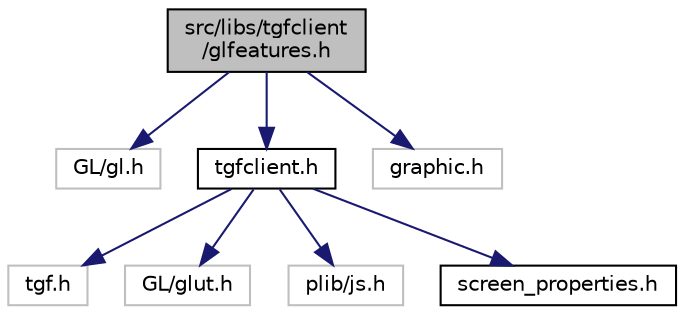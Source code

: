 digraph "src/libs/tgfclient/glfeatures.h"
{
  edge [fontname="Helvetica",fontsize="10",labelfontname="Helvetica",labelfontsize="10"];
  node [fontname="Helvetica",fontsize="10",shape=record];
  Node1 [label="src/libs/tgfclient\l/glfeatures.h",height=0.2,width=0.4,color="black", fillcolor="grey75", style="filled", fontcolor="black"];
  Node1 -> Node2 [color="midnightblue",fontsize="10",style="solid",fontname="Helvetica"];
  Node2 [label="GL/gl.h",height=0.2,width=0.4,color="grey75", fillcolor="white", style="filled"];
  Node1 -> Node3 [color="midnightblue",fontsize="10",style="solid",fontname="Helvetica"];
  Node3 [label="tgfclient.h",height=0.2,width=0.4,color="black", fillcolor="white", style="filled",URL="$tgfclient_8h.html",tooltip="The Gaming Framework API (client part). "];
  Node3 -> Node4 [color="midnightblue",fontsize="10",style="solid",fontname="Helvetica"];
  Node4 [label="tgf.h",height=0.2,width=0.4,color="grey75", fillcolor="white", style="filled"];
  Node3 -> Node5 [color="midnightblue",fontsize="10",style="solid",fontname="Helvetica"];
  Node5 [label="GL/glut.h",height=0.2,width=0.4,color="grey75", fillcolor="white", style="filled"];
  Node3 -> Node6 [color="midnightblue",fontsize="10",style="solid",fontname="Helvetica"];
  Node6 [label="plib/js.h",height=0.2,width=0.4,color="grey75", fillcolor="white", style="filled"];
  Node3 -> Node7 [color="midnightblue",fontsize="10",style="solid",fontname="Helvetica"];
  Node7 [label="screen_properties.h",height=0.2,width=0.4,color="black", fillcolor="white", style="filled",URL="$screen__properties_8h.html"];
  Node1 -> Node8 [color="midnightblue",fontsize="10",style="solid",fontname="Helvetica"];
  Node8 [label="graphic.h",height=0.2,width=0.4,color="grey75", fillcolor="white", style="filled"];
}
